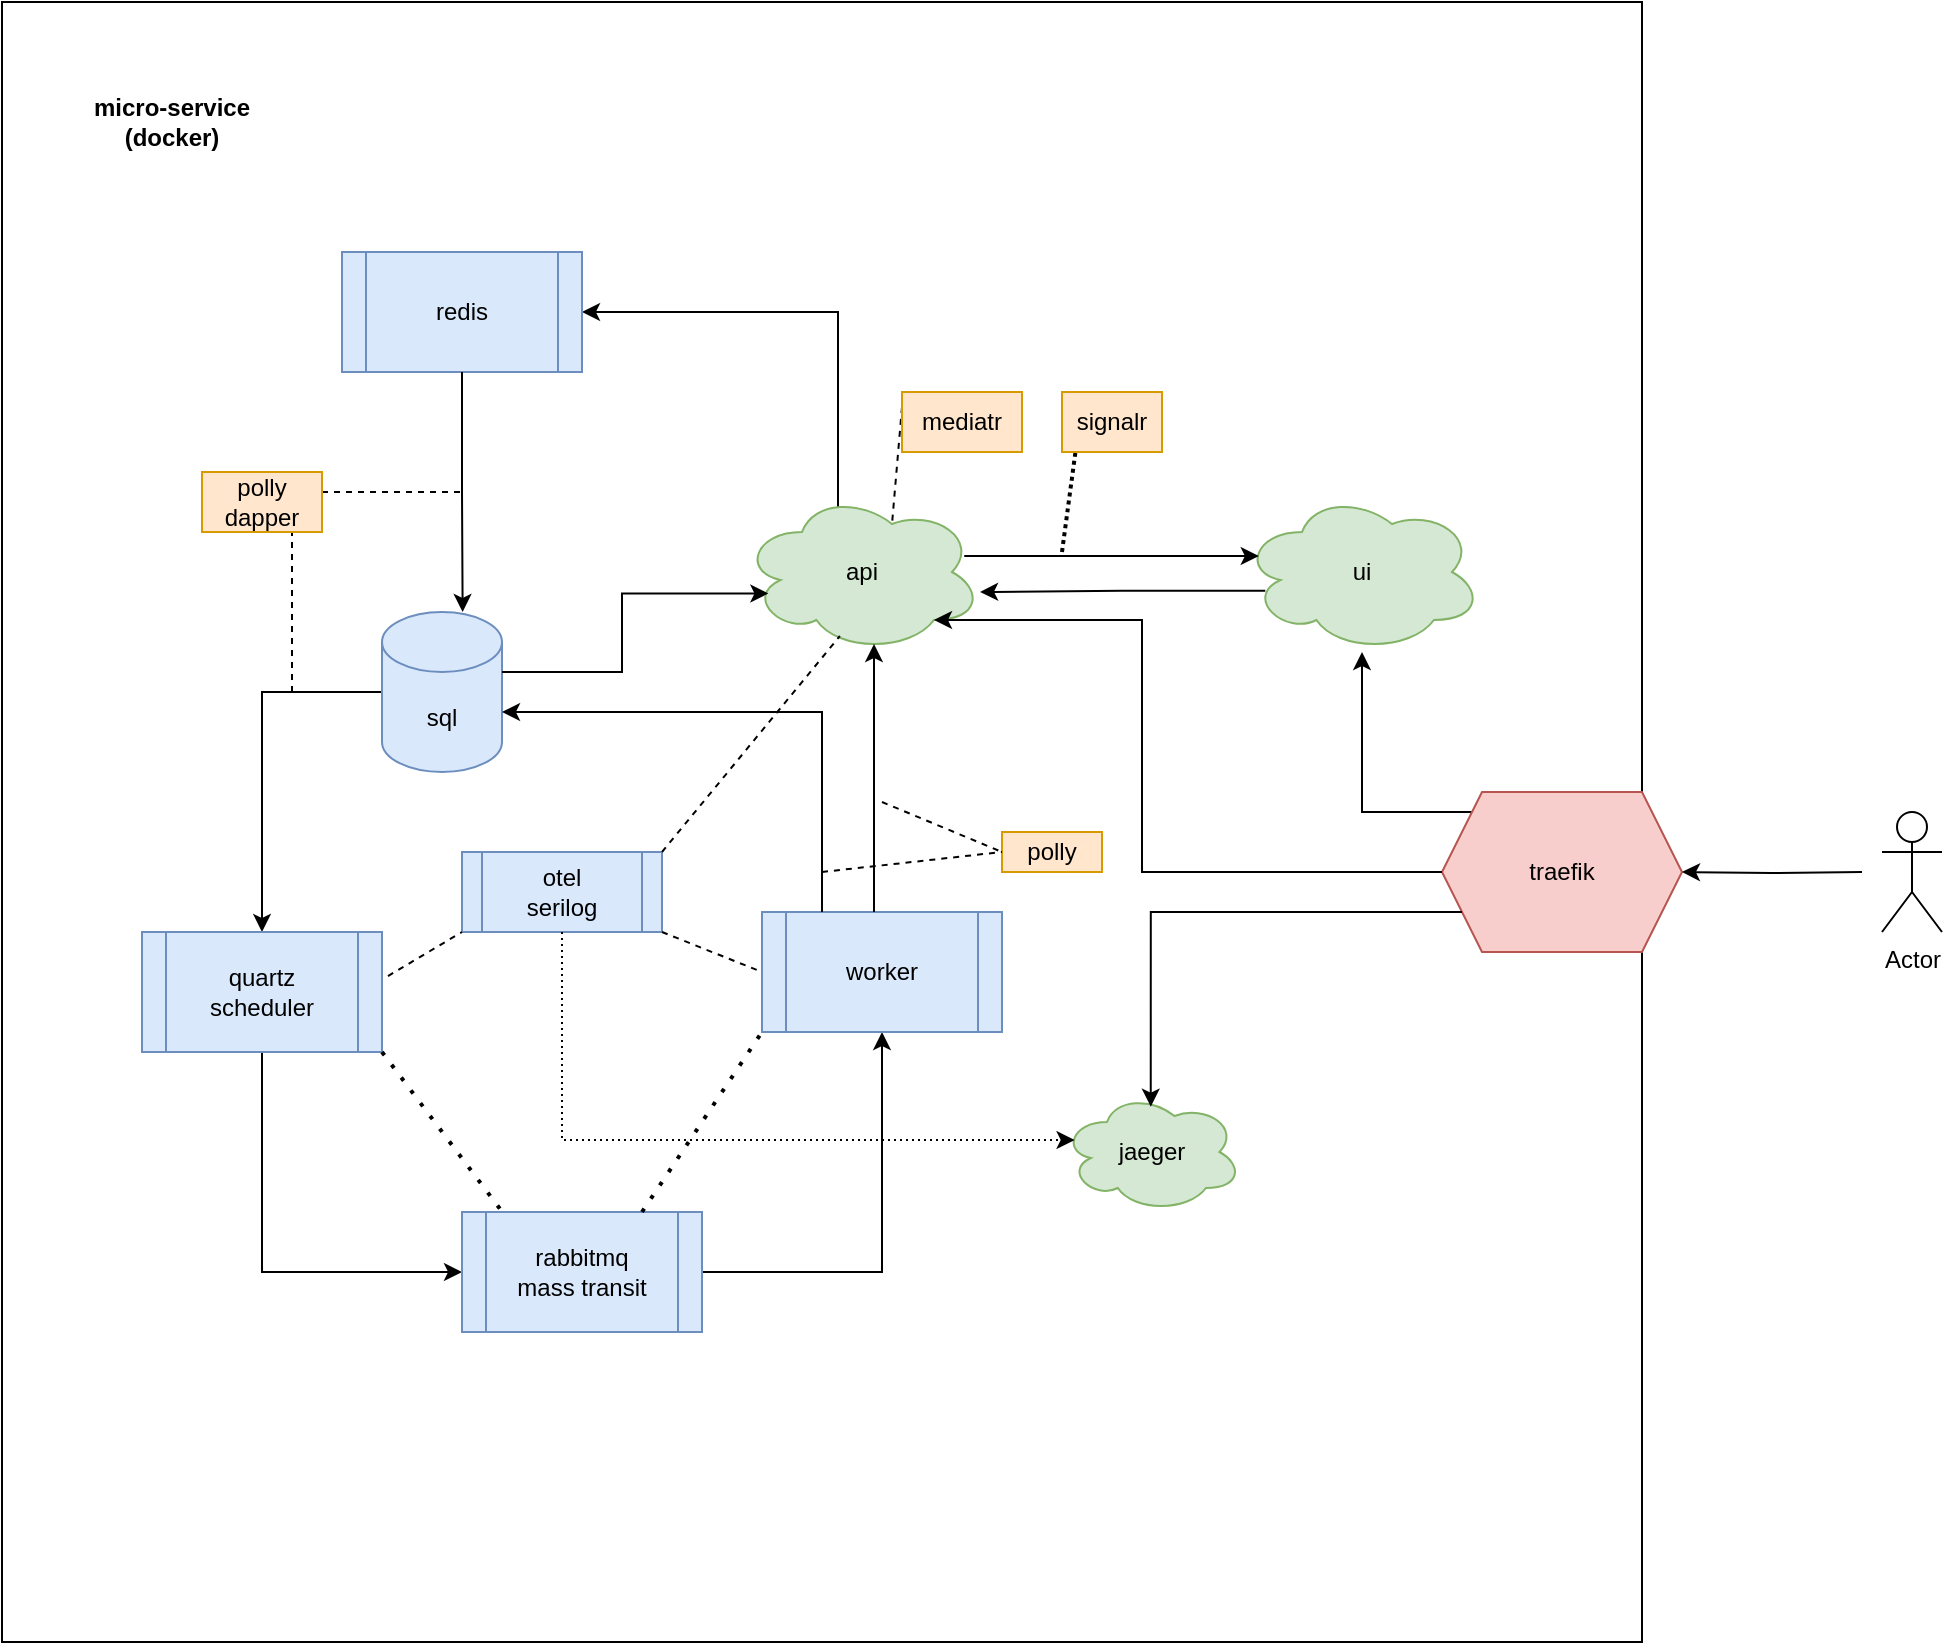<mxfile version="27.0.9">
  <diagram name="Page-1" id="T-SBDfJHkUdOzpl3IyPQ">
    <mxGraphModel dx="866" dy="591" grid="1" gridSize="10" guides="1" tooltips="1" connect="1" arrows="1" fold="1" page="1" pageScale="1" pageWidth="1100" pageHeight="850" math="0" shadow="0">
      <root>
        <mxCell id="0" />
        <mxCell id="1" parent="0" />
        <mxCell id="u2DKv-vihWPoE-Smp5ZA-21" value="" style="whiteSpace=wrap;html=1;aspect=fixed;" parent="1" vertex="1">
          <mxGeometry x="50" y="15" width="820" height="820" as="geometry" />
        </mxCell>
        <mxCell id="kWajGwL6_NWsyl4DS-xg-6" style="edgeStyle=orthogonalEdgeStyle;rounded=0;orthogonalLoop=1;jettySize=auto;html=1;entryX=0.5;entryY=0;entryDx=0;entryDy=0;exitX=0;exitY=0.5;exitDx=0;exitDy=0;exitPerimeter=0;" parent="1" source="kWajGwL6_NWsyl4DS-xg-1" target="kWajGwL6_NWsyl4DS-xg-2" edge="1">
          <mxGeometry relative="1" as="geometry" />
        </mxCell>
        <mxCell id="kWajGwL6_NWsyl4DS-xg-1" value="sql" style="shape=cylinder3;whiteSpace=wrap;html=1;boundedLbl=1;backgroundOutline=1;size=15;fillColor=#dae8fc;strokeColor=#6c8ebf;" parent="1" vertex="1">
          <mxGeometry x="240" y="320" width="60" height="80" as="geometry" />
        </mxCell>
        <mxCell id="kWajGwL6_NWsyl4DS-xg-8" style="edgeStyle=orthogonalEdgeStyle;rounded=0;orthogonalLoop=1;jettySize=auto;html=1;entryX=0;entryY=0.5;entryDx=0;entryDy=0;exitX=0.5;exitY=1;exitDx=0;exitDy=0;" parent="1" source="kWajGwL6_NWsyl4DS-xg-2" target="kWajGwL6_NWsyl4DS-xg-7" edge="1">
          <mxGeometry relative="1" as="geometry" />
        </mxCell>
        <mxCell id="kWajGwL6_NWsyl4DS-xg-2" value="quartz&lt;br&gt;scheduler" style="shape=process;whiteSpace=wrap;html=1;backgroundOutline=1;fillColor=#dae8fc;strokeColor=#6c8ebf;" parent="1" vertex="1">
          <mxGeometry x="120" y="480" width="120" height="60" as="geometry" />
        </mxCell>
        <mxCell id="kWajGwL6_NWsyl4DS-xg-11" style="edgeStyle=orthogonalEdgeStyle;rounded=0;orthogonalLoop=1;jettySize=auto;html=1;entryX=0.5;entryY=1;entryDx=0;entryDy=0;" parent="1" source="kWajGwL6_NWsyl4DS-xg-7" target="kWajGwL6_NWsyl4DS-xg-10" edge="1">
          <mxGeometry relative="1" as="geometry" />
        </mxCell>
        <mxCell id="kWajGwL6_NWsyl4DS-xg-7" value="rabbitmq&lt;br&gt;mass transit" style="shape=process;whiteSpace=wrap;html=1;backgroundOutline=1;fillColor=#dae8fc;strokeColor=#6c8ebf;" parent="1" vertex="1">
          <mxGeometry x="280" y="620" width="120" height="60" as="geometry" />
        </mxCell>
        <mxCell id="u2DKv-vihWPoE-Smp5ZA-4" style="edgeStyle=orthogonalEdgeStyle;rounded=0;orthogonalLoop=1;jettySize=auto;html=1;entryX=1;entryY=0.5;entryDx=0;entryDy=0;exitX=0.4;exitY=0.1;exitDx=0;exitDy=0;exitPerimeter=0;" parent="1" source="kWajGwL6_NWsyl4DS-xg-9" target="u2DKv-vihWPoE-Smp5ZA-2" edge="1">
          <mxGeometry relative="1" as="geometry">
            <Array as="points">
              <mxPoint x="468" y="170" />
            </Array>
          </mxGeometry>
        </mxCell>
        <mxCell id="kWajGwL6_NWsyl4DS-xg-9" value="api" style="ellipse;shape=cloud;whiteSpace=wrap;html=1;fillColor=#d5e8d4;strokeColor=#82b366;" parent="1" vertex="1">
          <mxGeometry x="420" y="260" width="120" height="80" as="geometry" />
        </mxCell>
        <mxCell id="kWajGwL6_NWsyl4DS-xg-10" value="worker" style="shape=process;whiteSpace=wrap;html=1;backgroundOutline=1;fillColor=#dae8fc;strokeColor=#6c8ebf;" parent="1" vertex="1">
          <mxGeometry x="430" y="470" width="120" height="60" as="geometry" />
        </mxCell>
        <mxCell id="kWajGwL6_NWsyl4DS-xg-12" style="edgeStyle=orthogonalEdgeStyle;rounded=0;orthogonalLoop=1;jettySize=auto;html=1;entryX=0.55;entryY=0.95;entryDx=0;entryDy=0;entryPerimeter=0;" parent="1" source="kWajGwL6_NWsyl4DS-xg-10" target="kWajGwL6_NWsyl4DS-xg-9" edge="1">
          <mxGeometry relative="1" as="geometry">
            <Array as="points">
              <mxPoint x="486" y="440" />
              <mxPoint x="486" y="440" />
            </Array>
          </mxGeometry>
        </mxCell>
        <mxCell id="kWajGwL6_NWsyl4DS-xg-14" style="edgeStyle=orthogonalEdgeStyle;rounded=0;orthogonalLoop=1;jettySize=auto;html=1;exitX=0.25;exitY=0;exitDx=0;exitDy=0;" parent="1" source="kWajGwL6_NWsyl4DS-xg-10" target="kWajGwL6_NWsyl4DS-xg-1" edge="1">
          <mxGeometry relative="1" as="geometry">
            <Array as="points">
              <mxPoint x="460" y="370" />
            </Array>
          </mxGeometry>
        </mxCell>
        <mxCell id="kWajGwL6_NWsyl4DS-xg-15" value="ui" style="ellipse;shape=cloud;whiteSpace=wrap;html=1;fillColor=#d5e8d4;strokeColor=#82b366;" parent="1" vertex="1">
          <mxGeometry x="670" y="260" width="120" height="80" as="geometry" />
        </mxCell>
        <mxCell id="kWajGwL6_NWsyl4DS-xg-16" style="edgeStyle=orthogonalEdgeStyle;rounded=0;orthogonalLoop=1;jettySize=auto;html=1;entryX=0.992;entryY=0.625;entryDx=0;entryDy=0;entryPerimeter=0;exitX=0.097;exitY=0.617;exitDx=0;exitDy=0;exitPerimeter=0;" parent="1" source="kWajGwL6_NWsyl4DS-xg-15" target="kWajGwL6_NWsyl4DS-xg-9" edge="1">
          <mxGeometry relative="1" as="geometry">
            <Array as="points">
              <mxPoint x="610" y="309" />
            </Array>
          </mxGeometry>
        </mxCell>
        <mxCell id="kWajGwL6_NWsyl4DS-xg-17" style="edgeStyle=orthogonalEdgeStyle;rounded=0;orthogonalLoop=1;jettySize=auto;html=1;entryX=0.07;entryY=0.4;entryDx=0;entryDy=0;entryPerimeter=0;exitX=0.926;exitY=0.4;exitDx=0;exitDy=0;exitPerimeter=0;" parent="1" source="kWajGwL6_NWsyl4DS-xg-9" target="kWajGwL6_NWsyl4DS-xg-15" edge="1">
          <mxGeometry relative="1" as="geometry">
            <Array as="points" />
          </mxGeometry>
        </mxCell>
        <mxCell id="kWajGwL6_NWsyl4DS-xg-19" value="" style="endArrow=none;dashed=1;html=1;dashPattern=1 3;strokeWidth=2;rounded=0;entryX=0.164;entryY=-0.011;entryDx=0;entryDy=0;entryPerimeter=0;" parent="1" target="kWajGwL6_NWsyl4DS-xg-7" edge="1">
          <mxGeometry width="50" height="50" relative="1" as="geometry">
            <mxPoint x="240" y="540" as="sourcePoint" />
            <mxPoint x="290" y="490" as="targetPoint" />
          </mxGeometry>
        </mxCell>
        <mxCell id="kWajGwL6_NWsyl4DS-xg-20" value="" style="endArrow=none;dashed=1;html=1;dashPattern=1 3;strokeWidth=2;rounded=0;entryX=0;entryY=1;entryDx=0;entryDy=0;exitX=0.75;exitY=0;exitDx=0;exitDy=0;" parent="1" source="kWajGwL6_NWsyl4DS-xg-7" target="kWajGwL6_NWsyl4DS-xg-10" edge="1">
          <mxGeometry width="50" height="50" relative="1" as="geometry">
            <mxPoint x="380" y="610" as="sourcePoint" />
            <mxPoint x="400" y="560" as="targetPoint" />
          </mxGeometry>
        </mxCell>
        <mxCell id="u2DKv-vihWPoE-Smp5ZA-2" value="redis" style="shape=process;whiteSpace=wrap;html=1;backgroundOutline=1;fillColor=#dae8fc;strokeColor=#6c8ebf;" parent="1" vertex="1">
          <mxGeometry x="220" y="140" width="120" height="60" as="geometry" />
        </mxCell>
        <mxCell id="u2DKv-vihWPoE-Smp5ZA-5" style="edgeStyle=orthogonalEdgeStyle;rounded=0;orthogonalLoop=1;jettySize=auto;html=1;entryX=0.672;entryY=0;entryDx=0;entryDy=0;entryPerimeter=0;" parent="1" source="u2DKv-vihWPoE-Smp5ZA-2" target="kWajGwL6_NWsyl4DS-xg-1" edge="1">
          <mxGeometry relative="1" as="geometry" />
        </mxCell>
        <mxCell id="u2DKv-vihWPoE-Smp5ZA-15" value="" style="endArrow=none;html=1;strokeWidth=2;rounded=0;entryX=0.14;entryY=0.933;entryDx=0;entryDy=0;entryPerimeter=0;dashed=1;dashPattern=1 1;" parent="1" edge="1" target="tQm71ZIEBAhJU7QKlsJP-9">
          <mxGeometry width="50" height="50" relative="1" as="geometry">
            <mxPoint x="580" y="290" as="sourcePoint" />
            <mxPoint x="560" y="250" as="targetPoint" />
          </mxGeometry>
        </mxCell>
        <mxCell id="u2DKv-vihWPoE-Smp5ZA-17" value="" style="endArrow=none;dashed=1;html=1;rounded=0;exitX=0;exitY=0.25;exitDx=0;exitDy=0;entryX=0.625;entryY=0.2;entryDx=0;entryDy=0;entryPerimeter=0;" parent="1" source="tQm71ZIEBAhJU7QKlsJP-7" target="kWajGwL6_NWsyl4DS-xg-9" edge="1">
          <mxGeometry width="50" height="50" relative="1" as="geometry">
            <mxPoint x="550" y="382.81" as="sourcePoint" />
            <mxPoint x="495.74" y="337.19" as="targetPoint" />
          </mxGeometry>
        </mxCell>
        <mxCell id="u2DKv-vihWPoE-Smp5ZA-18" value="" style="endArrow=none;dashed=1;html=1;rounded=0;exitX=1;exitY=0.5;exitDx=0;exitDy=0;" parent="1" edge="1">
          <mxGeometry width="50" height="50" relative="1" as="geometry">
            <mxPoint x="210" y="260" as="sourcePoint" />
            <mxPoint x="280" y="260" as="targetPoint" />
          </mxGeometry>
        </mxCell>
        <mxCell id="u2DKv-vihWPoE-Smp5ZA-22" value="micro-service (docker)" style="text;html=1;align=center;verticalAlign=middle;whiteSpace=wrap;rounded=0;fontStyle=1" parent="1" vertex="1">
          <mxGeometry x="80" y="60" width="110" height="30" as="geometry" />
        </mxCell>
        <mxCell id="KZBGDTwgURCJjc-BDLO0-1" style="edgeStyle=orthogonalEdgeStyle;rounded=0;orthogonalLoop=1;jettySize=auto;html=1;entryX=0.11;entryY=0.634;entryDx=0;entryDy=0;entryPerimeter=0;" parent="1" source="kWajGwL6_NWsyl4DS-xg-1" target="kWajGwL6_NWsyl4DS-xg-9" edge="1">
          <mxGeometry relative="1" as="geometry">
            <Array as="points">
              <mxPoint x="360" y="350" />
              <mxPoint x="360" y="311" />
            </Array>
          </mxGeometry>
        </mxCell>
        <mxCell id="tQm71ZIEBAhJU7QKlsJP-1" value="jaeger" style="ellipse;shape=cloud;whiteSpace=wrap;html=1;fillColor=#d5e8d4;strokeColor=#82b366;" vertex="1" parent="1">
          <mxGeometry x="580" y="560" width="90" height="60" as="geometry" />
        </mxCell>
        <mxCell id="tQm71ZIEBAhJU7QKlsJP-2" value="" style="endArrow=none;dashed=1;html=1;rounded=0;entryX=0.75;entryY=1;entryDx=0;entryDy=0;" edge="1" parent="1" target="tQm71ZIEBAhJU7QKlsJP-8">
          <mxGeometry width="50" height="50" relative="1" as="geometry">
            <mxPoint x="195" y="360" as="sourcePoint" />
            <mxPoint x="190" y="290" as="targetPoint" />
          </mxGeometry>
        </mxCell>
        <mxCell id="tQm71ZIEBAhJU7QKlsJP-4" value="" style="endArrow=none;dashed=1;html=1;rounded=0;" edge="1" parent="1">
          <mxGeometry width="50" height="50" relative="1" as="geometry">
            <mxPoint x="490" y="415" as="sourcePoint" />
            <mxPoint x="550" y="440" as="targetPoint" />
          </mxGeometry>
        </mxCell>
        <mxCell id="tQm71ZIEBAhJU7QKlsJP-5" value="otel&lt;br&gt;serilog" style="shape=process;whiteSpace=wrap;html=1;backgroundOutline=1;fillColor=#dae8fc;strokeColor=#6c8ebf;" vertex="1" parent="1">
          <mxGeometry x="280" y="440" width="100" height="40" as="geometry" />
        </mxCell>
        <mxCell id="tQm71ZIEBAhJU7QKlsJP-6" value="polly" style="text;html=1;align=center;verticalAlign=middle;whiteSpace=wrap;rounded=0;fillColor=#ffe6cc;strokeColor=#d79b00;" vertex="1" parent="1">
          <mxGeometry x="550" y="430" width="50" height="20" as="geometry" />
        </mxCell>
        <mxCell id="tQm71ZIEBAhJU7QKlsJP-7" value="mediatr" style="text;html=1;align=center;verticalAlign=middle;whiteSpace=wrap;rounded=0;fillColor=#ffe6cc;strokeColor=#d79b00;" vertex="1" parent="1">
          <mxGeometry x="500" y="210" width="60" height="30" as="geometry" />
        </mxCell>
        <mxCell id="tQm71ZIEBAhJU7QKlsJP-8" value="polly&lt;br&gt;dapper" style="text;html=1;align=center;verticalAlign=middle;whiteSpace=wrap;rounded=0;fillColor=#ffe6cc;strokeColor=#d79b00;" vertex="1" parent="1">
          <mxGeometry x="150" y="250" width="60" height="30" as="geometry" />
        </mxCell>
        <mxCell id="tQm71ZIEBAhJU7QKlsJP-9" value="signalr" style="text;html=1;align=center;verticalAlign=middle;whiteSpace=wrap;rounded=0;fillColor=#ffe6cc;strokeColor=#d79b00;" vertex="1" parent="1">
          <mxGeometry x="580" y="210" width="50" height="30" as="geometry" />
        </mxCell>
        <mxCell id="tQm71ZIEBAhJU7QKlsJP-11" value="" style="endArrow=none;dashed=1;html=1;rounded=0;exitX=1.025;exitY=0.367;exitDx=0;exitDy=0;exitPerimeter=0;" edge="1" parent="1" source="kWajGwL6_NWsyl4DS-xg-2">
          <mxGeometry width="50" height="50" relative="1" as="geometry">
            <mxPoint x="230" y="530" as="sourcePoint" />
            <mxPoint x="280" y="480" as="targetPoint" />
          </mxGeometry>
        </mxCell>
        <mxCell id="tQm71ZIEBAhJU7QKlsJP-12" value="" style="endArrow=none;dashed=1;html=1;rounded=0;entryX=0;entryY=0.5;entryDx=0;entryDy=0;" edge="1" parent="1" target="kWajGwL6_NWsyl4DS-xg-10">
          <mxGeometry width="50" height="50" relative="1" as="geometry">
            <mxPoint x="380" y="480" as="sourcePoint" />
            <mxPoint x="430" y="430" as="targetPoint" />
          </mxGeometry>
        </mxCell>
        <mxCell id="tQm71ZIEBAhJU7QKlsJP-13" value="" style="endArrow=none;dashed=1;html=1;rounded=0;entryX=0.408;entryY=0.9;entryDx=0;entryDy=0;entryPerimeter=0;" edge="1" parent="1" target="kWajGwL6_NWsyl4DS-xg-9">
          <mxGeometry width="50" height="50" relative="1" as="geometry">
            <mxPoint x="380" y="440" as="sourcePoint" />
            <mxPoint x="430" y="390" as="targetPoint" />
          </mxGeometry>
        </mxCell>
        <mxCell id="tQm71ZIEBAhJU7QKlsJP-17" style="edgeStyle=orthogonalEdgeStyle;rounded=0;orthogonalLoop=1;jettySize=auto;html=1;" edge="1" parent="1" source="tQm71ZIEBAhJU7QKlsJP-14" target="kWajGwL6_NWsyl4DS-xg-15">
          <mxGeometry relative="1" as="geometry">
            <Array as="points">
              <mxPoint x="730" y="420" />
            </Array>
          </mxGeometry>
        </mxCell>
        <mxCell id="tQm71ZIEBAhJU7QKlsJP-14" value="traefik" style="shape=hexagon;perimeter=hexagonPerimeter2;whiteSpace=wrap;html=1;fixedSize=1;fillColor=#f8cecc;strokeColor=#b85450;" vertex="1" parent="1">
          <mxGeometry x="770" y="410" width="120" height="80" as="geometry" />
        </mxCell>
        <mxCell id="tQm71ZIEBAhJU7QKlsJP-15" style="edgeStyle=orthogonalEdgeStyle;rounded=0;orthogonalLoop=1;jettySize=auto;html=1;entryX=0.493;entryY=0.122;entryDx=0;entryDy=0;entryPerimeter=0;" edge="1" parent="1" source="tQm71ZIEBAhJU7QKlsJP-14" target="tQm71ZIEBAhJU7QKlsJP-1">
          <mxGeometry relative="1" as="geometry">
            <Array as="points">
              <mxPoint x="624" y="470" />
            </Array>
          </mxGeometry>
        </mxCell>
        <mxCell id="tQm71ZIEBAhJU7QKlsJP-16" style="edgeStyle=orthogonalEdgeStyle;rounded=0;orthogonalLoop=1;jettySize=auto;html=1;entryX=0.8;entryY=0.8;entryDx=0;entryDy=0;entryPerimeter=0;" edge="1" parent="1" source="tQm71ZIEBAhJU7QKlsJP-14" target="kWajGwL6_NWsyl4DS-xg-9">
          <mxGeometry relative="1" as="geometry">
            <Array as="points">
              <mxPoint x="620" y="450" />
              <mxPoint x="620" y="324" />
            </Array>
          </mxGeometry>
        </mxCell>
        <mxCell id="tQm71ZIEBAhJU7QKlsJP-19" value="" style="endArrow=none;dashed=1;html=1;rounded=0;" edge="1" parent="1">
          <mxGeometry width="50" height="50" relative="1" as="geometry">
            <mxPoint x="460" y="450" as="sourcePoint" />
            <mxPoint x="550" y="440" as="targetPoint" />
          </mxGeometry>
        </mxCell>
        <mxCell id="tQm71ZIEBAhJU7QKlsJP-24" style="edgeStyle=orthogonalEdgeStyle;rounded=0;orthogonalLoop=1;jettySize=auto;html=1;entryX=0.07;entryY=0.4;entryDx=0;entryDy=0;entryPerimeter=0;dashed=1;dashPattern=1 2;" edge="1" parent="1" source="tQm71ZIEBAhJU7QKlsJP-5" target="tQm71ZIEBAhJU7QKlsJP-1">
          <mxGeometry relative="1" as="geometry">
            <Array as="points">
              <mxPoint x="330" y="584" />
            </Array>
          </mxGeometry>
        </mxCell>
        <mxCell id="tQm71ZIEBAhJU7QKlsJP-28" style="edgeStyle=orthogonalEdgeStyle;rounded=0;orthogonalLoop=1;jettySize=auto;html=1;entryX=1;entryY=0.5;entryDx=0;entryDy=0;" edge="1" parent="1" target="tQm71ZIEBAhJU7QKlsJP-14">
          <mxGeometry relative="1" as="geometry">
            <mxPoint x="980" y="450" as="sourcePoint" />
          </mxGeometry>
        </mxCell>
        <mxCell id="tQm71ZIEBAhJU7QKlsJP-27" value="Actor" style="shape=umlActor;verticalLabelPosition=bottom;verticalAlign=top;html=1;outlineConnect=0;" vertex="1" parent="1">
          <mxGeometry x="990" y="420" width="30" height="60" as="geometry" />
        </mxCell>
      </root>
    </mxGraphModel>
  </diagram>
</mxfile>
